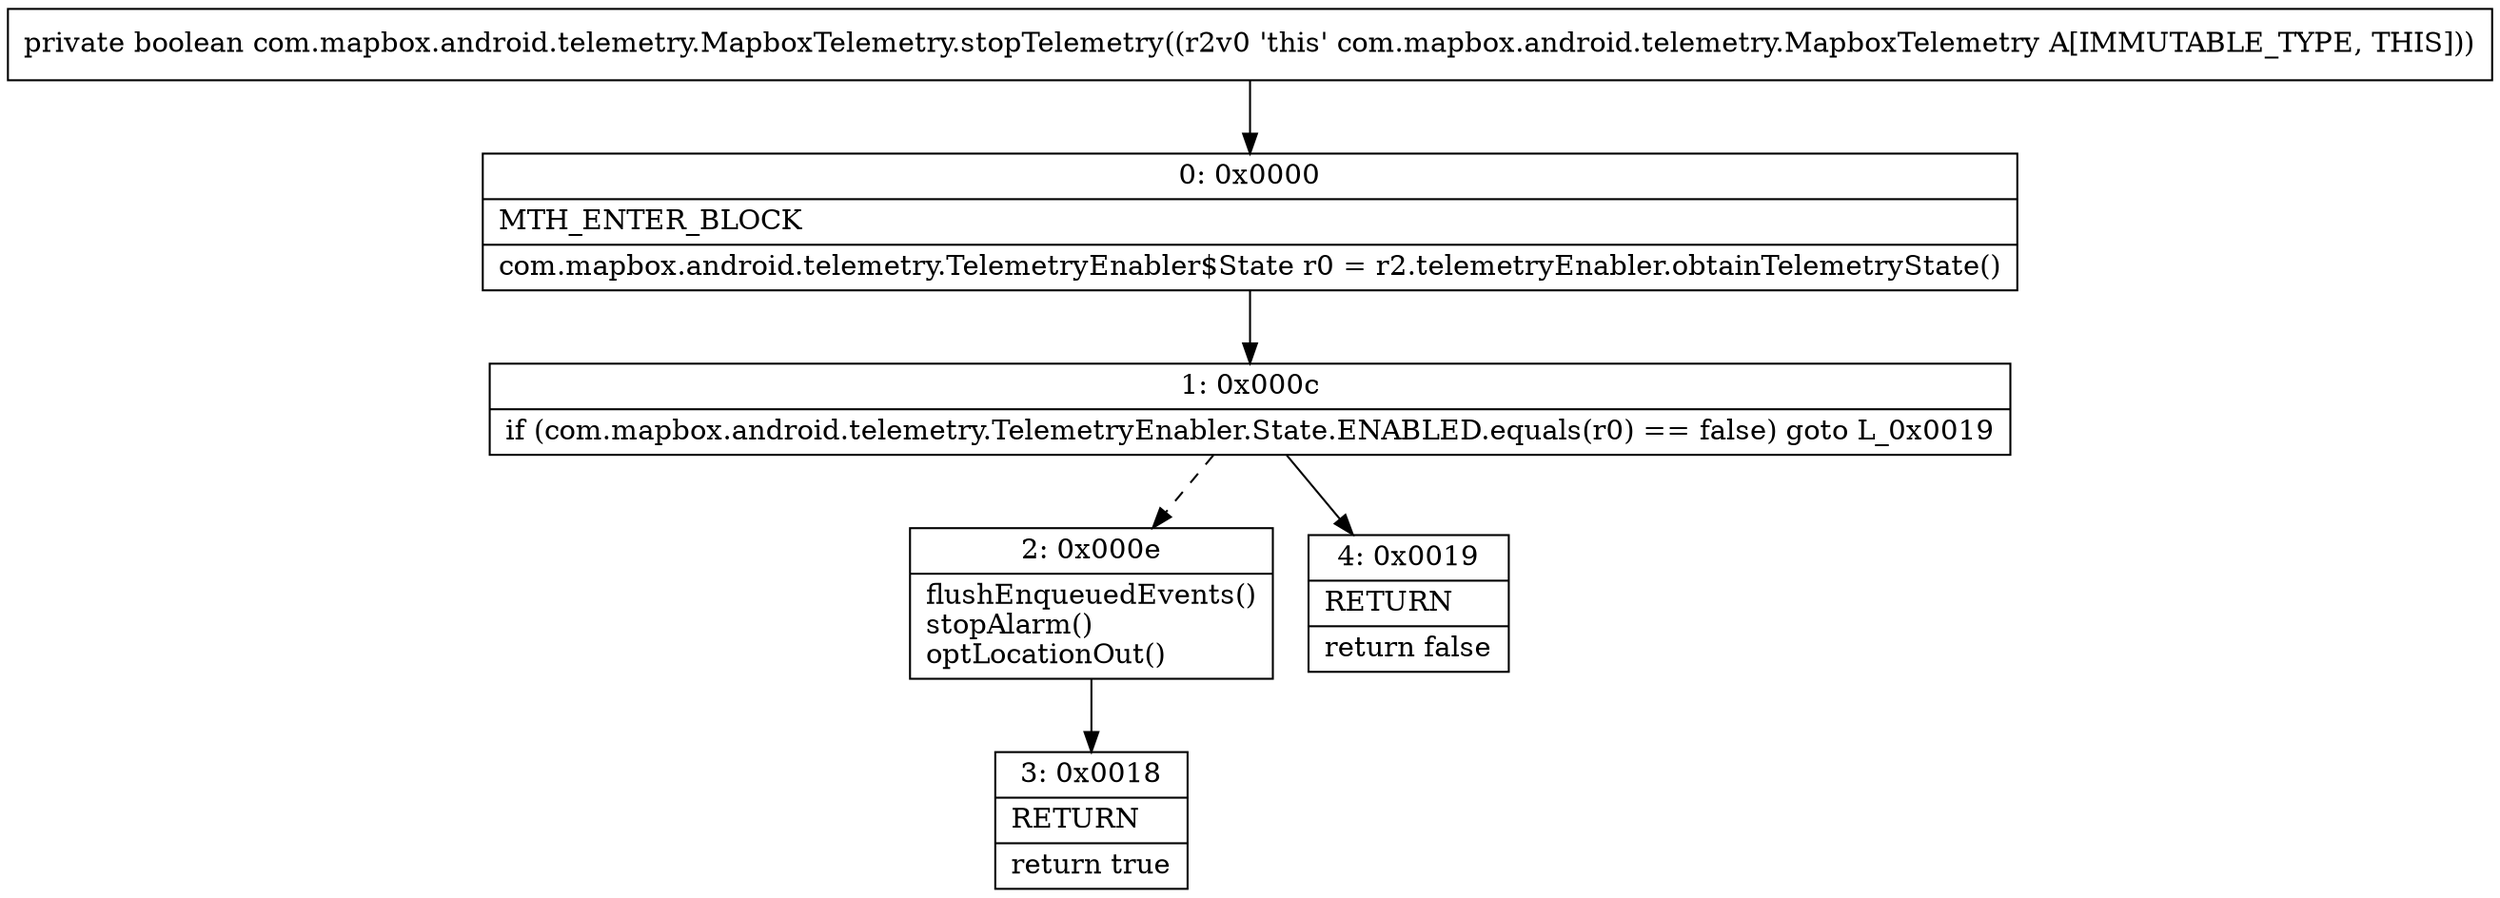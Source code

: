 digraph "CFG forcom.mapbox.android.telemetry.MapboxTelemetry.stopTelemetry()Z" {
Node_0 [shape=record,label="{0\:\ 0x0000|MTH_ENTER_BLOCK\l|com.mapbox.android.telemetry.TelemetryEnabler$State r0 = r2.telemetryEnabler.obtainTelemetryState()\l}"];
Node_1 [shape=record,label="{1\:\ 0x000c|if (com.mapbox.android.telemetry.TelemetryEnabler.State.ENABLED.equals(r0) == false) goto L_0x0019\l}"];
Node_2 [shape=record,label="{2\:\ 0x000e|flushEnqueuedEvents()\lstopAlarm()\loptLocationOut()\l}"];
Node_3 [shape=record,label="{3\:\ 0x0018|RETURN\l|return true\l}"];
Node_4 [shape=record,label="{4\:\ 0x0019|RETURN\l|return false\l}"];
MethodNode[shape=record,label="{private boolean com.mapbox.android.telemetry.MapboxTelemetry.stopTelemetry((r2v0 'this' com.mapbox.android.telemetry.MapboxTelemetry A[IMMUTABLE_TYPE, THIS])) }"];
MethodNode -> Node_0;
Node_0 -> Node_1;
Node_1 -> Node_2[style=dashed];
Node_1 -> Node_4;
Node_2 -> Node_3;
}

